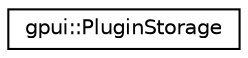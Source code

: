 digraph "Graphical Class Hierarchy"
{
 // LATEX_PDF_SIZE
  edge [fontname="Helvetica",fontsize="10",labelfontname="Helvetica",labelfontsize="10"];
  node [fontname="Helvetica",fontsize="10",shape=record];
  rankdir="LR";
  Node0 [label="gpui::PluginStorage",height=0.2,width=0.4,color="black", fillcolor="white", style="filled",URL="$classgpui_1_1_plugin_storage.html",tooltip="The PluginStorage class."];
}
